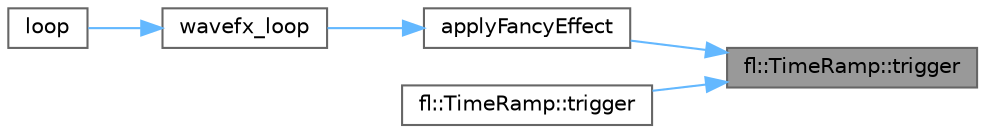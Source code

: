digraph "fl::TimeRamp::trigger"
{
 // INTERACTIVE_SVG=YES
 // LATEX_PDF_SIZE
  bgcolor="transparent";
  edge [fontname=Helvetica,fontsize=10,labelfontname=Helvetica,labelfontsize=10];
  node [fontname=Helvetica,fontsize=10,shape=box,height=0.2,width=0.4];
  rankdir="RL";
  Node1 [id="Node000001",label="fl::TimeRamp::trigger",height=0.2,width=0.4,color="gray40", fillcolor="grey60", style="filled", fontcolor="black",tooltip="Call this when you want to (re)start the ramp cycle."];
  Node1 -> Node2 [id="edge1_Node000001_Node000002",dir="back",color="steelblue1",style="solid",tooltip=" "];
  Node2 [id="Node000002",label="applyFancyEffect",height=0.2,width=0.4,color="grey40", fillcolor="white", style="filled",URL="$d9/d29/wavefx_8cpp_ad9a319c4c09fbbad4700861a49058f41.html#ad9a319c4c09fbbad4700861a49058f41",tooltip=" "];
  Node2 -> Node3 [id="edge2_Node000002_Node000003",dir="back",color="steelblue1",style="solid",tooltip=" "];
  Node3 [id="Node000003",label="wavefx_loop",height=0.2,width=0.4,color="grey40", fillcolor="white", style="filled",URL="$d9/d29/wavefx_8cpp_a87678ef92428a738638ade3dd0180335.html#a87678ef92428a738638ade3dd0180335",tooltip=" "];
  Node3 -> Node4 [id="edge3_Node000003_Node000004",dir="back",color="steelblue1",style="solid",tooltip=" "];
  Node4 [id="Node000004",label="loop",height=0.2,width=0.4,color="grey40", fillcolor="white", style="filled",URL="$dd/d10/_fx_wave2d_8ino_afe461d27b9c48d5921c00d521181f12f.html#afe461d27b9c48d5921c00d521181f12f",tooltip=" "];
  Node1 -> Node5 [id="edge4_Node000001_Node000005",dir="back",color="steelblue1",style="solid",tooltip=" "];
  Node5 [id="Node000005",label="fl::TimeRamp::trigger",height=0.2,width=0.4,color="grey40", fillcolor="white", style="filled",URL="$d0/d9d/classfl_1_1_time_ramp_a351a6be74f90f0fed250bcc34d4ac19b.html#a351a6be74f90f0fed250bcc34d4ac19b",tooltip=" "];
}
